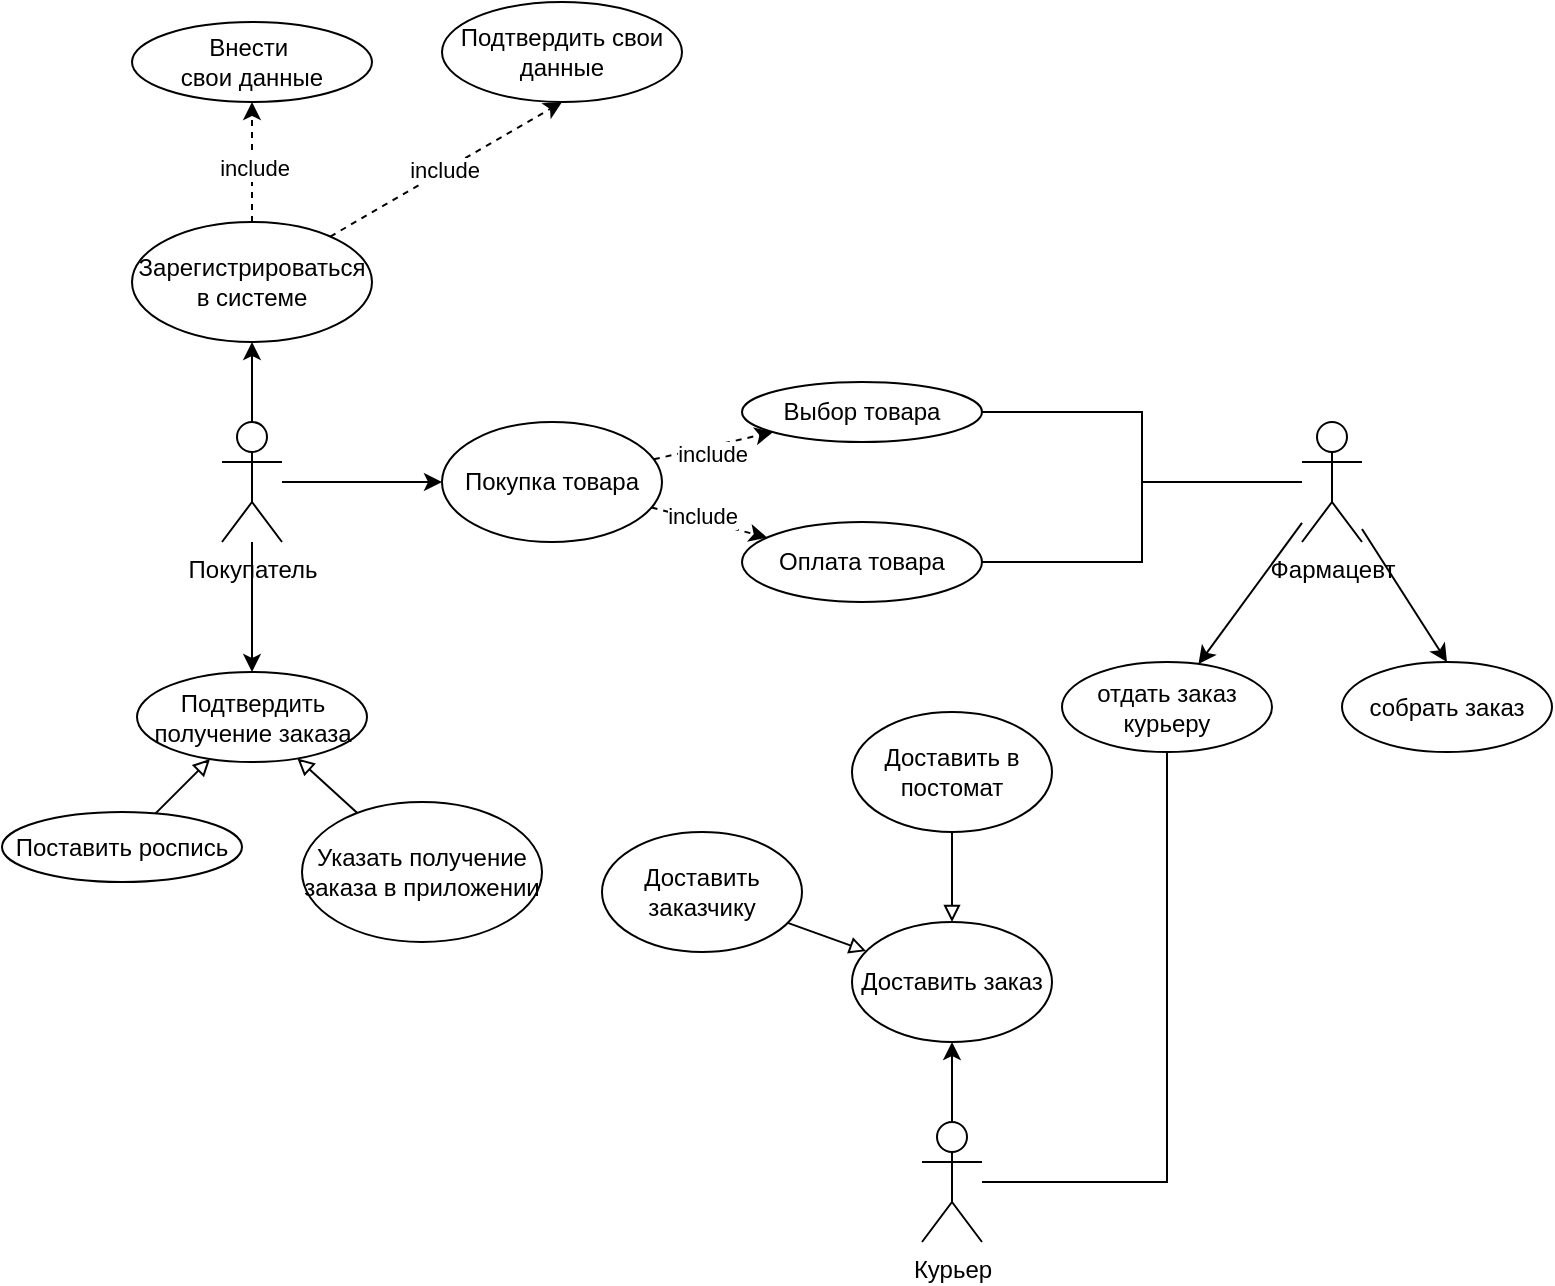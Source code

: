 <mxfile version="26.0.14">
  <diagram name="Страница — 1" id="0v4njpWvZapU3_PunO_U">
    <mxGraphModel dx="1728" dy="915" grid="1" gridSize="10" guides="1" tooltips="1" connect="1" arrows="1" fold="1" page="1" pageScale="1" pageWidth="827" pageHeight="1169" math="0" shadow="0">
      <root>
        <mxCell id="0" />
        <mxCell id="1" parent="0" />
        <mxCell id="EHqorV340Nmj9FqR5h-e-4" style="edgeStyle=orthogonalEdgeStyle;rounded=0;orthogonalLoop=1;jettySize=auto;html=1;entryX=0.5;entryY=1;entryDx=0;entryDy=0;" edge="1" parent="1" source="EHqorV340Nmj9FqR5h-e-1" target="EHqorV340Nmj9FqR5h-e-3">
          <mxGeometry relative="1" as="geometry" />
        </mxCell>
        <mxCell id="EHqorV340Nmj9FqR5h-e-20" style="edgeStyle=orthogonalEdgeStyle;rounded=0;orthogonalLoop=1;jettySize=auto;html=1;" edge="1" parent="1" source="EHqorV340Nmj9FqR5h-e-1" target="EHqorV340Nmj9FqR5h-e-11">
          <mxGeometry relative="1" as="geometry" />
        </mxCell>
        <mxCell id="EHqorV340Nmj9FqR5h-e-32" style="edgeStyle=orthogonalEdgeStyle;rounded=0;orthogonalLoop=1;jettySize=auto;html=1;entryX=0.5;entryY=0;entryDx=0;entryDy=0;" edge="1" parent="1" source="EHqorV340Nmj9FqR5h-e-1" target="EHqorV340Nmj9FqR5h-e-31">
          <mxGeometry relative="1" as="geometry" />
        </mxCell>
        <mxCell id="EHqorV340Nmj9FqR5h-e-1" value="Покупатель" style="shape=umlActor;verticalLabelPosition=bottom;verticalAlign=top;html=1;outlineConnect=0;" vertex="1" parent="1">
          <mxGeometry x="140" y="420" width="30" height="60" as="geometry" />
        </mxCell>
        <mxCell id="EHqorV340Nmj9FqR5h-e-6" style="edgeStyle=orthogonalEdgeStyle;rounded=0;orthogonalLoop=1;jettySize=auto;html=1;entryX=0.5;entryY=1;entryDx=0;entryDy=0;dashed=1;" edge="1" parent="1" source="EHqorV340Nmj9FqR5h-e-3" target="EHqorV340Nmj9FqR5h-e-5">
          <mxGeometry relative="1" as="geometry" />
        </mxCell>
        <mxCell id="EHqorV340Nmj9FqR5h-e-7" value="include" style="edgeLabel;html=1;align=center;verticalAlign=middle;resizable=0;points=[];" vertex="1" connectable="0" parent="EHqorV340Nmj9FqR5h-e-6">
          <mxGeometry x="-0.083" y="-1" relative="1" as="geometry">
            <mxPoint as="offset" />
          </mxGeometry>
        </mxCell>
        <mxCell id="EHqorV340Nmj9FqR5h-e-9" style="rounded=0;orthogonalLoop=1;jettySize=auto;html=1;entryX=0.5;entryY=1;entryDx=0;entryDy=0;dashed=1;" edge="1" parent="1" source="EHqorV340Nmj9FqR5h-e-3" target="EHqorV340Nmj9FqR5h-e-8">
          <mxGeometry relative="1" as="geometry" />
        </mxCell>
        <mxCell id="EHqorV340Nmj9FqR5h-e-10" value="include" style="edgeLabel;html=1;align=center;verticalAlign=middle;resizable=0;points=[];" vertex="1" connectable="0" parent="EHqorV340Nmj9FqR5h-e-9">
          <mxGeometry x="-0.017" relative="1" as="geometry">
            <mxPoint as="offset" />
          </mxGeometry>
        </mxCell>
        <mxCell id="EHqorV340Nmj9FqR5h-e-3" value="Зарегистрироваться в системе" style="ellipse;whiteSpace=wrap;html=1;" vertex="1" parent="1">
          <mxGeometry x="95" y="320" width="120" height="60" as="geometry" />
        </mxCell>
        <mxCell id="EHqorV340Nmj9FqR5h-e-5" value="Внести&amp;nbsp;&lt;div&gt;свои данные&lt;/div&gt;" style="ellipse;whiteSpace=wrap;html=1;" vertex="1" parent="1">
          <mxGeometry x="95" y="220" width="120" height="40" as="geometry" />
        </mxCell>
        <mxCell id="EHqorV340Nmj9FqR5h-e-8" value="Подтвердить свои данные" style="ellipse;whiteSpace=wrap;html=1;" vertex="1" parent="1">
          <mxGeometry x="250" y="210" width="120" height="50" as="geometry" />
        </mxCell>
        <mxCell id="EHqorV340Nmj9FqR5h-e-16" style="rounded=0;orthogonalLoop=1;jettySize=auto;html=1;dashed=1;" edge="1" parent="1" source="EHqorV340Nmj9FqR5h-e-11" target="EHqorV340Nmj9FqR5h-e-13">
          <mxGeometry relative="1" as="geometry" />
        </mxCell>
        <mxCell id="EHqorV340Nmj9FqR5h-e-19" value="include" style="edgeLabel;html=1;align=center;verticalAlign=middle;resizable=0;points=[];" vertex="1" connectable="0" parent="EHqorV340Nmj9FqR5h-e-16">
          <mxGeometry x="-0.153" y="2" relative="1" as="geometry">
            <mxPoint as="offset" />
          </mxGeometry>
        </mxCell>
        <mxCell id="EHqorV340Nmj9FqR5h-e-17" style="rounded=0;orthogonalLoop=1;jettySize=auto;html=1;dashed=1;" edge="1" parent="1" source="EHqorV340Nmj9FqR5h-e-11" target="EHqorV340Nmj9FqR5h-e-12">
          <mxGeometry relative="1" as="geometry" />
        </mxCell>
        <mxCell id="EHqorV340Nmj9FqR5h-e-18" value="include" style="edgeLabel;html=1;align=center;verticalAlign=middle;resizable=0;points=[];" vertex="1" connectable="0" parent="EHqorV340Nmj9FqR5h-e-17">
          <mxGeometry x="-0.064" y="-4" relative="1" as="geometry">
            <mxPoint as="offset" />
          </mxGeometry>
        </mxCell>
        <mxCell id="EHqorV340Nmj9FqR5h-e-11" value="Покупка товара" style="ellipse;whiteSpace=wrap;html=1;" vertex="1" parent="1">
          <mxGeometry x="250" y="420" width="110" height="60" as="geometry" />
        </mxCell>
        <mxCell id="EHqorV340Nmj9FqR5h-e-22" style="edgeStyle=orthogonalEdgeStyle;rounded=0;orthogonalLoop=1;jettySize=auto;html=1;endArrow=none;startFill=0;" edge="1" parent="1" source="EHqorV340Nmj9FqR5h-e-12" target="EHqorV340Nmj9FqR5h-e-21">
          <mxGeometry relative="1" as="geometry" />
        </mxCell>
        <mxCell id="EHqorV340Nmj9FqR5h-e-12" value="Выбор товара" style="ellipse;whiteSpace=wrap;html=1;" vertex="1" parent="1">
          <mxGeometry x="400" y="400" width="120" height="30" as="geometry" />
        </mxCell>
        <mxCell id="EHqorV340Nmj9FqR5h-e-23" style="edgeStyle=orthogonalEdgeStyle;rounded=0;orthogonalLoop=1;jettySize=auto;html=1;endArrow=none;startFill=0;" edge="1" parent="1" source="EHqorV340Nmj9FqR5h-e-13" target="EHqorV340Nmj9FqR5h-e-21">
          <mxGeometry relative="1" as="geometry" />
        </mxCell>
        <mxCell id="EHqorV340Nmj9FqR5h-e-13" value="Оплата товара" style="ellipse;whiteSpace=wrap;html=1;" vertex="1" parent="1">
          <mxGeometry x="400" y="470" width="120" height="40" as="geometry" />
        </mxCell>
        <mxCell id="EHqorV340Nmj9FqR5h-e-27" style="rounded=0;orthogonalLoop=1;jettySize=auto;html=1;entryX=0.5;entryY=0;entryDx=0;entryDy=0;" edge="1" parent="1" source="EHqorV340Nmj9FqR5h-e-21" target="EHqorV340Nmj9FqR5h-e-26">
          <mxGeometry relative="1" as="geometry" />
        </mxCell>
        <mxCell id="EHqorV340Nmj9FqR5h-e-29" style="rounded=0;orthogonalLoop=1;jettySize=auto;html=1;" edge="1" parent="1" source="EHqorV340Nmj9FqR5h-e-21" target="EHqorV340Nmj9FqR5h-e-28">
          <mxGeometry relative="1" as="geometry" />
        </mxCell>
        <mxCell id="EHqorV340Nmj9FqR5h-e-21" value="Фармацевт" style="shape=umlActor;verticalLabelPosition=bottom;verticalAlign=top;html=1;outlineConnect=0;" vertex="1" parent="1">
          <mxGeometry x="680" y="420" width="30" height="60" as="geometry" />
        </mxCell>
        <mxCell id="EHqorV340Nmj9FqR5h-e-38" style="edgeStyle=orthogonalEdgeStyle;rounded=0;orthogonalLoop=1;jettySize=auto;html=1;entryX=0.5;entryY=1;entryDx=0;entryDy=0;" edge="1" parent="1" source="EHqorV340Nmj9FqR5h-e-24" target="EHqorV340Nmj9FqR5h-e-37">
          <mxGeometry relative="1" as="geometry" />
        </mxCell>
        <mxCell id="EHqorV340Nmj9FqR5h-e-24" value="Курьер" style="shape=umlActor;verticalLabelPosition=bottom;verticalAlign=top;html=1;outlineConnect=0;" vertex="1" parent="1">
          <mxGeometry x="490" y="770" width="30" height="60" as="geometry" />
        </mxCell>
        <mxCell id="EHqorV340Nmj9FqR5h-e-26" value="собрать заказ" style="ellipse;whiteSpace=wrap;html=1;" vertex="1" parent="1">
          <mxGeometry x="700" y="540" width="105" height="45" as="geometry" />
        </mxCell>
        <mxCell id="EHqorV340Nmj9FqR5h-e-30" style="edgeStyle=orthogonalEdgeStyle;rounded=0;orthogonalLoop=1;jettySize=auto;html=1;endArrow=none;startFill=0;" edge="1" parent="1" source="EHqorV340Nmj9FqR5h-e-28" target="EHqorV340Nmj9FqR5h-e-24">
          <mxGeometry relative="1" as="geometry">
            <Array as="points">
              <mxPoint x="613" y="800" />
            </Array>
          </mxGeometry>
        </mxCell>
        <mxCell id="EHqorV340Nmj9FqR5h-e-28" value="отдать заказ курьеру" style="ellipse;whiteSpace=wrap;html=1;" vertex="1" parent="1">
          <mxGeometry x="560" y="540" width="105" height="45" as="geometry" />
        </mxCell>
        <mxCell id="EHqorV340Nmj9FqR5h-e-31" value="Подтвердить получение заказа" style="ellipse;whiteSpace=wrap;html=1;" vertex="1" parent="1">
          <mxGeometry x="97.5" y="545" width="115" height="45" as="geometry" />
        </mxCell>
        <mxCell id="EHqorV340Nmj9FqR5h-e-35" style="rounded=0;orthogonalLoop=1;jettySize=auto;html=1;endArrow=block;endFill=0;" edge="1" parent="1" source="EHqorV340Nmj9FqR5h-e-33" target="EHqorV340Nmj9FqR5h-e-31">
          <mxGeometry relative="1" as="geometry" />
        </mxCell>
        <mxCell id="EHqorV340Nmj9FqR5h-e-33" value="Поставить роспись" style="ellipse;whiteSpace=wrap;html=1;" vertex="1" parent="1">
          <mxGeometry x="30" y="615" width="120" height="35" as="geometry" />
        </mxCell>
        <mxCell id="EHqorV340Nmj9FqR5h-e-36" style="rounded=0;orthogonalLoop=1;jettySize=auto;html=1;endArrow=block;endFill=0;" edge="1" parent="1" source="EHqorV340Nmj9FqR5h-e-34" target="EHqorV340Nmj9FqR5h-e-31">
          <mxGeometry relative="1" as="geometry" />
        </mxCell>
        <mxCell id="EHqorV340Nmj9FqR5h-e-34" value="Указать получение заказа в приложении" style="ellipse;whiteSpace=wrap;html=1;" vertex="1" parent="1">
          <mxGeometry x="180" y="610" width="120" height="70" as="geometry" />
        </mxCell>
        <mxCell id="EHqorV340Nmj9FqR5h-e-37" value="Доставить заказ" style="ellipse;whiteSpace=wrap;html=1;" vertex="1" parent="1">
          <mxGeometry x="455" y="670" width="100" height="60" as="geometry" />
        </mxCell>
        <mxCell id="EHqorV340Nmj9FqR5h-e-44" style="rounded=0;orthogonalLoop=1;jettySize=auto;html=1;endArrow=block;endFill=0;" edge="1" parent="1" source="EHqorV340Nmj9FqR5h-e-39" target="EHqorV340Nmj9FqR5h-e-37">
          <mxGeometry relative="1" as="geometry" />
        </mxCell>
        <mxCell id="EHqorV340Nmj9FqR5h-e-39" value="Доставить заказчику" style="ellipse;whiteSpace=wrap;html=1;" vertex="1" parent="1">
          <mxGeometry x="330" y="625" width="100" height="60" as="geometry" />
        </mxCell>
        <mxCell id="EHqorV340Nmj9FqR5h-e-43" style="edgeStyle=orthogonalEdgeStyle;rounded=0;orthogonalLoop=1;jettySize=auto;html=1;entryX=0.5;entryY=0;entryDx=0;entryDy=0;endArrow=block;endFill=0;" edge="1" parent="1" source="EHqorV340Nmj9FqR5h-e-40" target="EHqorV340Nmj9FqR5h-e-37">
          <mxGeometry relative="1" as="geometry" />
        </mxCell>
        <mxCell id="EHqorV340Nmj9FqR5h-e-40" value="Доставить в постомат" style="ellipse;whiteSpace=wrap;html=1;" vertex="1" parent="1">
          <mxGeometry x="455" y="565" width="100" height="60" as="geometry" />
        </mxCell>
      </root>
    </mxGraphModel>
  </diagram>
</mxfile>
